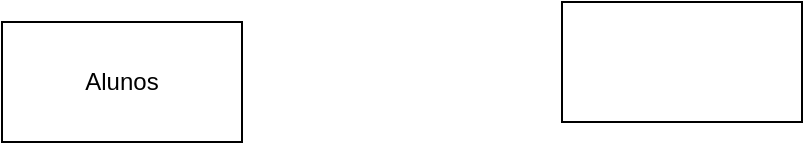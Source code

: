 <mxfile version="26.0.5">
  <diagram name="Página-1" id="5jeI69gCroo9ot7towC1">
    <mxGraphModel dx="1280" dy="454" grid="1" gridSize="10" guides="1" tooltips="1" connect="1" arrows="1" fold="1" page="1" pageScale="1" pageWidth="827" pageHeight="1169" math="0" shadow="0">
      <root>
        <mxCell id="0" />
        <mxCell id="1" parent="0" />
        <mxCell id="DOdthM_8Ung4E9il7Lh7-1" value="Alunos" style="rounded=0;whiteSpace=wrap;html=1;" vertex="1" parent="1">
          <mxGeometry x="-720" y="310" width="120" height="60" as="geometry" />
        </mxCell>
        <mxCell id="DOdthM_8Ung4E9il7Lh7-2" value="" style="rounded=0;whiteSpace=wrap;html=1;" vertex="1" parent="1">
          <mxGeometry x="-440" y="300" width="120" height="60" as="geometry" />
        </mxCell>
      </root>
    </mxGraphModel>
  </diagram>
</mxfile>
